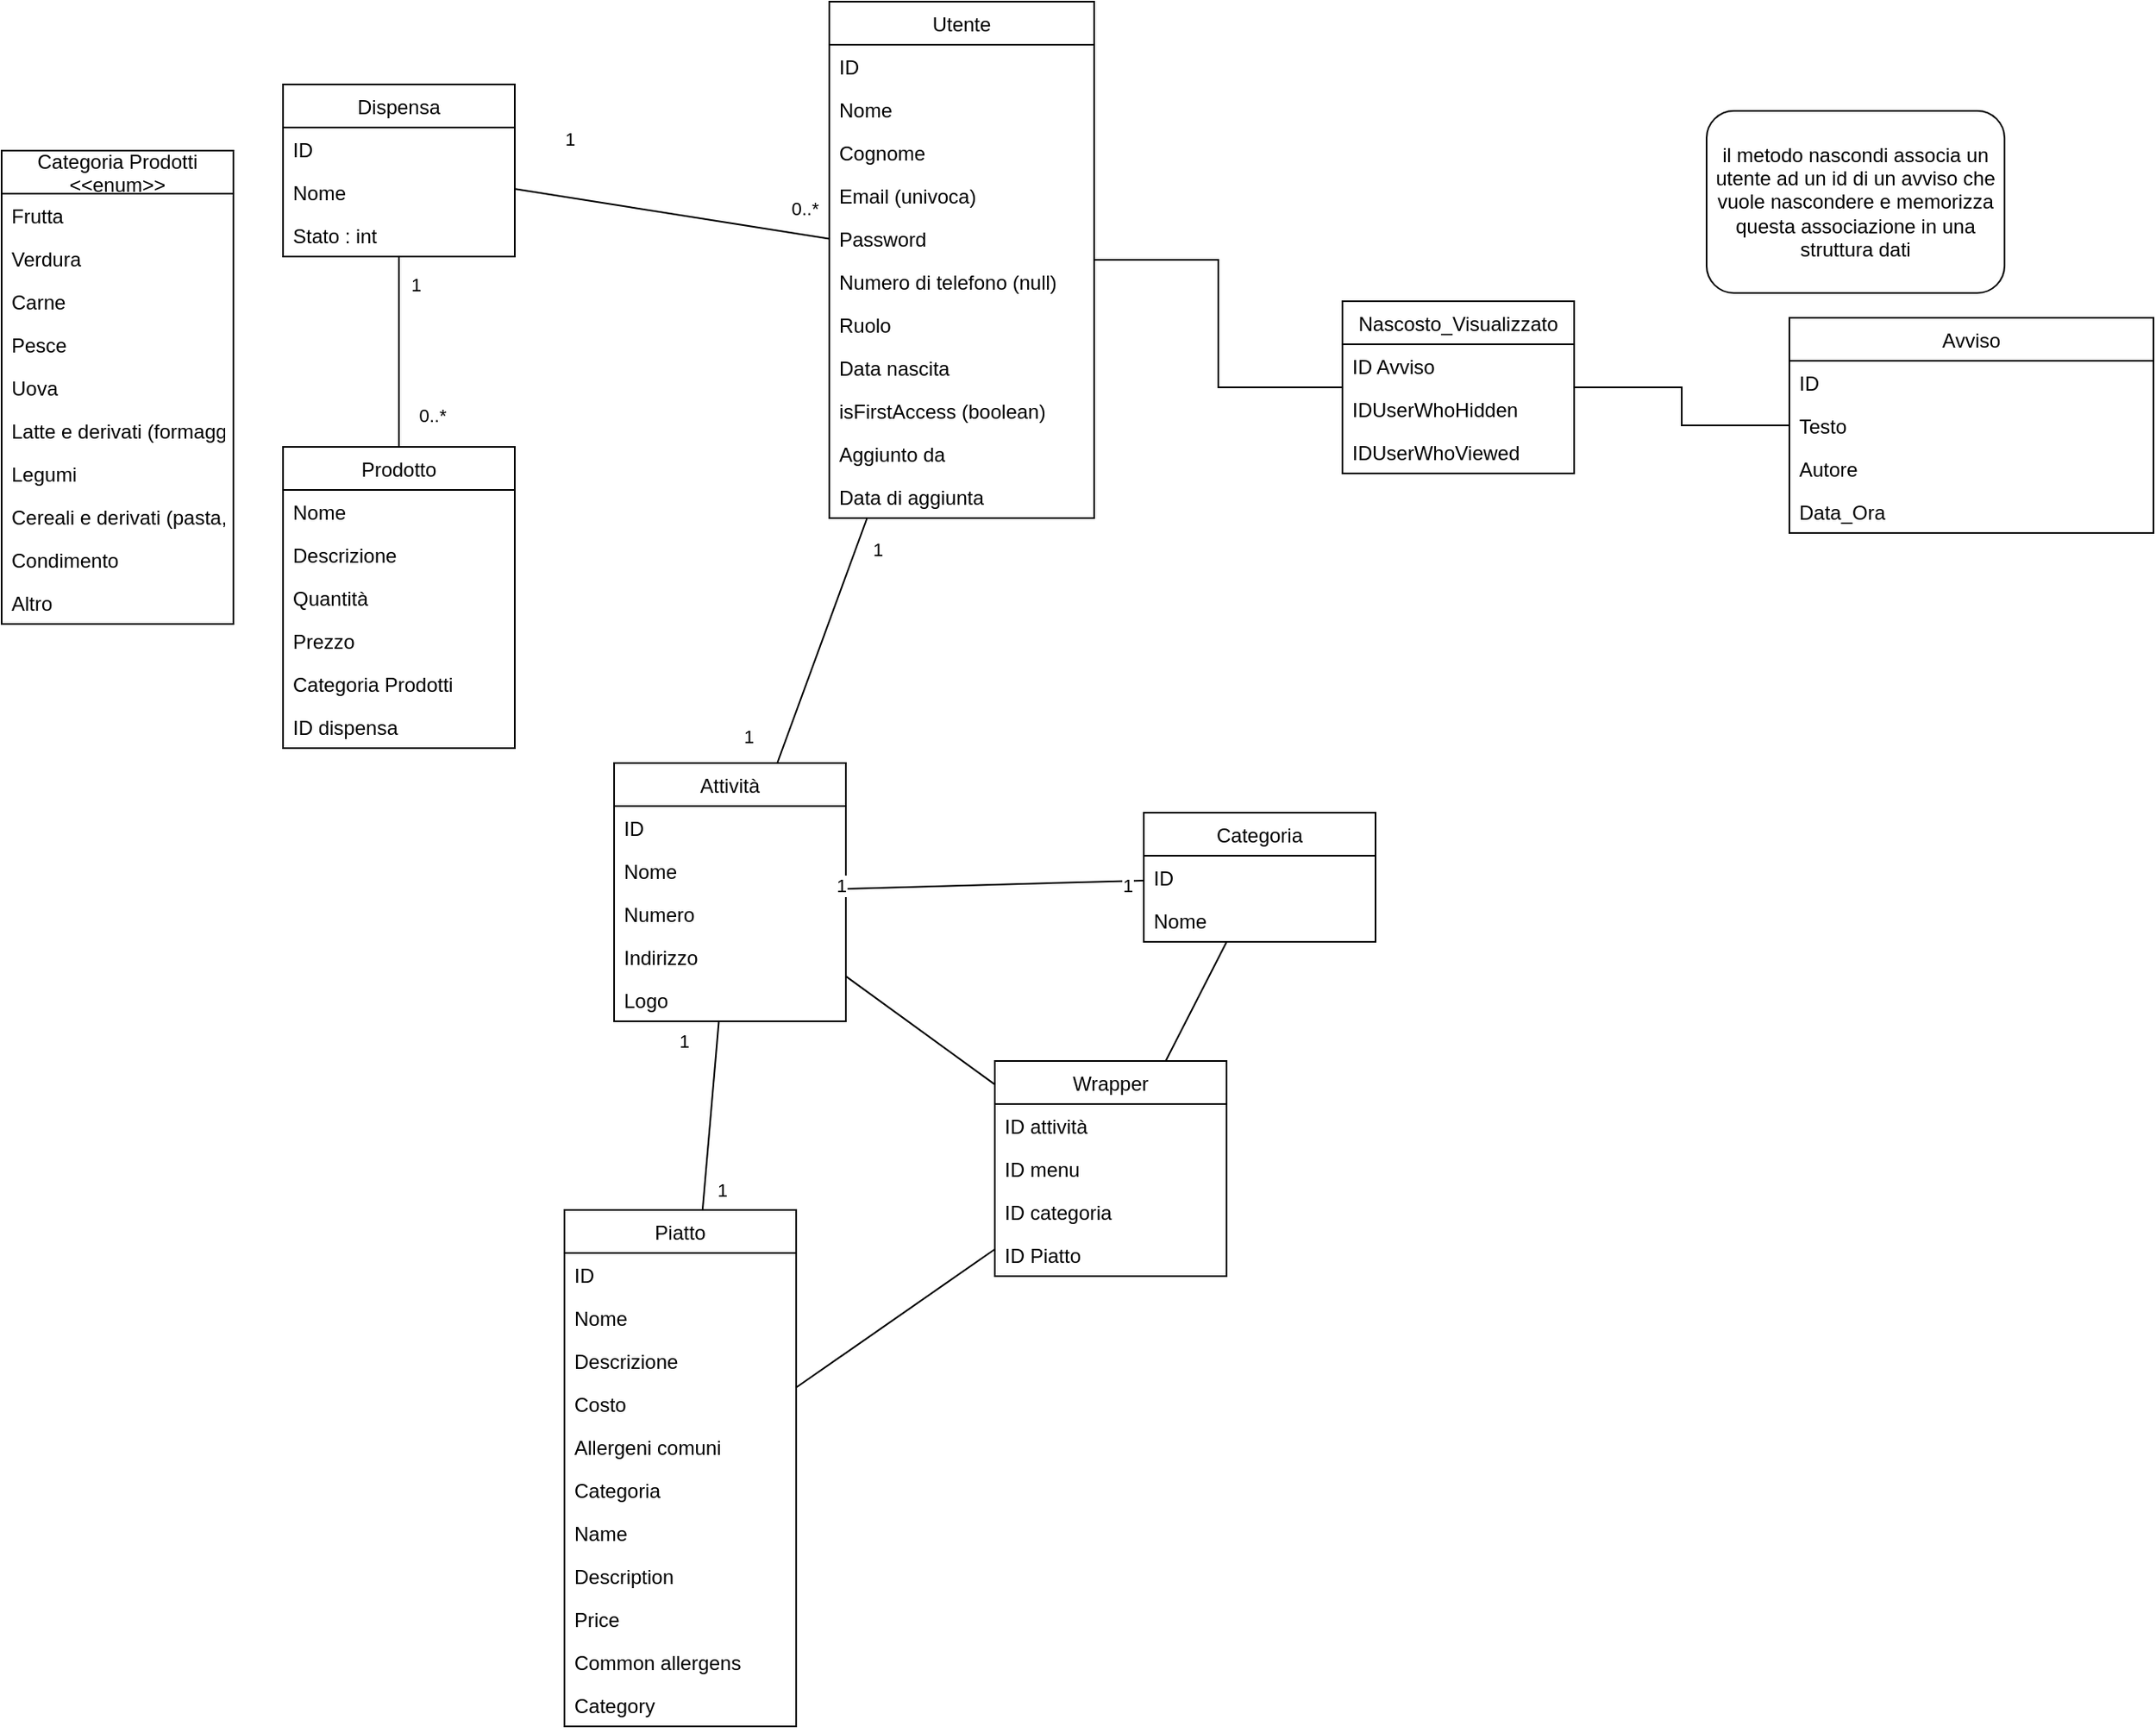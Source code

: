 <mxfile version="20.7.4" type="device"><diagram id="zG1o7RlOzfI8tYj1dUMn" name="Pagina-1"><mxGraphModel dx="2261" dy="1935" grid="1" gridSize="10" guides="1" tooltips="1" connect="1" arrows="1" fold="1" page="1" pageScale="1" pageWidth="827" pageHeight="1169" math="0" shadow="0"><root><mxCell id="0"/><mxCell id="1" parent="0"/><mxCell id="an0PNe2srO5duv-NqX-T-2" value="Utente" style="swimlane;fontStyle=0;childLayout=stackLayout;horizontal=1;startSize=26;fillColor=none;horizontalStack=0;resizeParent=1;resizeParentMax=0;resizeLast=0;collapsible=1;marginBottom=0;" parent="1" vertex="1"><mxGeometry x="70" y="-210" width="160" height="312" as="geometry"/></mxCell><mxCell id="an0PNe2srO5duv-NqX-T-3" value="ID" style="text;strokeColor=none;fillColor=none;align=left;verticalAlign=top;spacingLeft=4;spacingRight=4;overflow=hidden;rotatable=0;points=[[0,0.5],[1,0.5]];portConstraint=eastwest;" parent="an0PNe2srO5duv-NqX-T-2" vertex="1"><mxGeometry y="26" width="160" height="26" as="geometry"/></mxCell><mxCell id="xq5xvccXUtFIouwOtZWs-32" value="Nome" style="text;strokeColor=none;fillColor=none;align=left;verticalAlign=top;spacingLeft=4;spacingRight=4;overflow=hidden;rotatable=0;points=[[0,0.5],[1,0.5]];portConstraint=eastwest;" parent="an0PNe2srO5duv-NqX-T-2" vertex="1"><mxGeometry y="52" width="160" height="26" as="geometry"/></mxCell><mxCell id="xq5xvccXUtFIouwOtZWs-30" value="Cognome" style="text;strokeColor=none;fillColor=none;align=left;verticalAlign=top;spacingLeft=4;spacingRight=4;overflow=hidden;rotatable=0;points=[[0,0.5],[1,0.5]];portConstraint=eastwest;" parent="an0PNe2srO5duv-NqX-T-2" vertex="1"><mxGeometry y="78" width="160" height="26" as="geometry"/></mxCell><mxCell id="xq5xvccXUtFIouwOtZWs-31" value="Email (univoca)" style="text;strokeColor=none;fillColor=none;align=left;verticalAlign=top;spacingLeft=4;spacingRight=4;overflow=hidden;rotatable=0;points=[[0,0.5],[1,0.5]];portConstraint=eastwest;" parent="an0PNe2srO5duv-NqX-T-2" vertex="1"><mxGeometry y="104" width="160" height="26" as="geometry"/></mxCell><mxCell id="an0PNe2srO5duv-NqX-T-4" value="Password" style="text;strokeColor=none;fillColor=none;align=left;verticalAlign=top;spacingLeft=4;spacingRight=4;overflow=hidden;rotatable=0;points=[[0,0.5],[1,0.5]];portConstraint=eastwest;" parent="an0PNe2srO5duv-NqX-T-2" vertex="1"><mxGeometry y="130" width="160" height="26" as="geometry"/></mxCell><mxCell id="xq5xvccXUtFIouwOtZWs-23" value="Numero di telefono (null)" style="text;strokeColor=none;fillColor=none;align=left;verticalAlign=top;spacingLeft=4;spacingRight=4;overflow=hidden;rotatable=0;points=[[0,0.5],[1,0.5]];portConstraint=eastwest;" parent="an0PNe2srO5duv-NqX-T-2" vertex="1"><mxGeometry y="156" width="160" height="26" as="geometry"/></mxCell><mxCell id="an0PNe2srO5duv-NqX-T-10" value="Ruolo" style="text;strokeColor=none;fillColor=none;align=left;verticalAlign=top;spacingLeft=4;spacingRight=4;overflow=hidden;rotatable=0;points=[[0,0.5],[1,0.5]];portConstraint=eastwest;" parent="an0PNe2srO5duv-NqX-T-2" vertex="1"><mxGeometry y="182" width="160" height="26" as="geometry"/></mxCell><mxCell id="xq5xvccXUtFIouwOtZWs-29" value="Data nascita" style="text;strokeColor=none;fillColor=none;align=left;verticalAlign=top;spacingLeft=4;spacingRight=4;overflow=hidden;rotatable=0;points=[[0,0.5],[1,0.5]];portConstraint=eastwest;" parent="an0PNe2srO5duv-NqX-T-2" vertex="1"><mxGeometry y="208" width="160" height="26" as="geometry"/></mxCell><mxCell id="xq5xvccXUtFIouwOtZWs-33" value="isFirstAccess (boolean)" style="text;strokeColor=none;fillColor=none;align=left;verticalAlign=top;spacingLeft=4;spacingRight=4;overflow=hidden;rotatable=0;points=[[0,0.5],[1,0.5]];portConstraint=eastwest;" parent="an0PNe2srO5duv-NqX-T-2" vertex="1"><mxGeometry y="234" width="160" height="26" as="geometry"/></mxCell><mxCell id="xq5xvccXUtFIouwOtZWs-38" value="Aggiunto da" style="text;strokeColor=none;fillColor=none;align=left;verticalAlign=top;spacingLeft=4;spacingRight=4;overflow=hidden;rotatable=0;points=[[0,0.5],[1,0.5]];portConstraint=eastwest;" parent="an0PNe2srO5duv-NqX-T-2" vertex="1"><mxGeometry y="260" width="160" height="26" as="geometry"/></mxCell><mxCell id="xq5xvccXUtFIouwOtZWs-39" value="Data di aggiunta" style="text;strokeColor=none;fillColor=none;align=left;verticalAlign=top;spacingLeft=4;spacingRight=4;overflow=hidden;rotatable=0;points=[[0,0.5],[1,0.5]];portConstraint=eastwest;" parent="an0PNe2srO5duv-NqX-T-2" vertex="1"><mxGeometry y="286" width="160" height="26" as="geometry"/></mxCell><mxCell id="an0PNe2srO5duv-NqX-T-12" value="Piatto" style="swimlane;fontStyle=0;childLayout=stackLayout;horizontal=1;startSize=26;fillColor=none;horizontalStack=0;resizeParent=1;resizeParentMax=0;resizeLast=0;collapsible=1;marginBottom=0;" parent="1" vertex="1"><mxGeometry x="-90" y="520" width="140" height="312" as="geometry"/></mxCell><mxCell id="an0PNe2srO5duv-NqX-T-13" value="ID" style="text;strokeColor=none;fillColor=none;align=left;verticalAlign=top;spacingLeft=4;spacingRight=4;overflow=hidden;rotatable=0;points=[[0,0.5],[1,0.5]];portConstraint=eastwest;" parent="an0PNe2srO5duv-NqX-T-12" vertex="1"><mxGeometry y="26" width="140" height="26" as="geometry"/></mxCell><mxCell id="57yJjkK2_TZ6HOCEWWBc-23" value="Nome" style="text;strokeColor=none;fillColor=none;align=left;verticalAlign=top;spacingLeft=4;spacingRight=4;overflow=hidden;rotatable=0;points=[[0,0.5],[1,0.5]];portConstraint=eastwest;" parent="an0PNe2srO5duv-NqX-T-12" vertex="1"><mxGeometry y="52" width="140" height="26" as="geometry"/></mxCell><mxCell id="an0PNe2srO5duv-NqX-T-14" value="Descrizione" style="text;strokeColor=none;fillColor=none;align=left;verticalAlign=top;spacingLeft=4;spacingRight=4;overflow=hidden;rotatable=0;points=[[0,0.5],[1,0.5]];portConstraint=eastwest;" parent="an0PNe2srO5duv-NqX-T-12" vertex="1"><mxGeometry y="78" width="140" height="26" as="geometry"/></mxCell><mxCell id="xq5xvccXUtFIouwOtZWs-65" value="Costo" style="text;strokeColor=none;fillColor=none;align=left;verticalAlign=top;spacingLeft=4;spacingRight=4;overflow=hidden;rotatable=0;points=[[0,0.5],[1,0.5]];portConstraint=eastwest;" parent="an0PNe2srO5duv-NqX-T-12" vertex="1"><mxGeometry y="104" width="140" height="26" as="geometry"/></mxCell><mxCell id="xq5xvccXUtFIouwOtZWs-66" value="Allergeni comuni" style="text;strokeColor=none;fillColor=none;align=left;verticalAlign=top;spacingLeft=4;spacingRight=4;overflow=hidden;rotatable=0;points=[[0,0.5],[1,0.5]];portConstraint=eastwest;" parent="an0PNe2srO5duv-NqX-T-12" vertex="1"><mxGeometry y="130" width="140" height="26" as="geometry"/></mxCell><mxCell id="an0PNe2srO5duv-NqX-T-15" value="Categoria" style="text;strokeColor=none;fillColor=none;align=left;verticalAlign=top;spacingLeft=4;spacingRight=4;overflow=hidden;rotatable=0;points=[[0,0.5],[1,0.5]];portConstraint=eastwest;" parent="an0PNe2srO5duv-NqX-T-12" vertex="1"><mxGeometry y="156" width="140" height="26" as="geometry"/></mxCell><mxCell id="xq5xvccXUtFIouwOtZWs-90" value="Name" style="text;strokeColor=none;fillColor=none;align=left;verticalAlign=top;spacingLeft=4;spacingRight=4;overflow=hidden;rotatable=0;points=[[0,0.5],[1,0.5]];portConstraint=eastwest;" parent="an0PNe2srO5duv-NqX-T-12" vertex="1"><mxGeometry y="182" width="140" height="26" as="geometry"/></mxCell><mxCell id="xq5xvccXUtFIouwOtZWs-91" value="Description" style="text;strokeColor=none;fillColor=none;align=left;verticalAlign=top;spacingLeft=4;spacingRight=4;overflow=hidden;rotatable=0;points=[[0,0.5],[1,0.5]];portConstraint=eastwest;" parent="an0PNe2srO5duv-NqX-T-12" vertex="1"><mxGeometry y="208" width="140" height="26" as="geometry"/></mxCell><mxCell id="xq5xvccXUtFIouwOtZWs-92" value="Price" style="text;strokeColor=none;fillColor=none;align=left;verticalAlign=top;spacingLeft=4;spacingRight=4;overflow=hidden;rotatable=0;points=[[0,0.5],[1,0.5]];portConstraint=eastwest;" parent="an0PNe2srO5duv-NqX-T-12" vertex="1"><mxGeometry y="234" width="140" height="26" as="geometry"/></mxCell><mxCell id="xq5xvccXUtFIouwOtZWs-93" value="Common allergens" style="text;strokeColor=none;fillColor=none;align=left;verticalAlign=top;spacingLeft=4;spacingRight=4;overflow=hidden;rotatable=0;points=[[0,0.5],[1,0.5]];portConstraint=eastwest;" parent="an0PNe2srO5duv-NqX-T-12" vertex="1"><mxGeometry y="260" width="140" height="26" as="geometry"/></mxCell><mxCell id="xq5xvccXUtFIouwOtZWs-94" value="Category" style="text;strokeColor=none;fillColor=none;align=left;verticalAlign=top;spacingLeft=4;spacingRight=4;overflow=hidden;rotatable=0;points=[[0,0.5],[1,0.5]];portConstraint=eastwest;" parent="an0PNe2srO5duv-NqX-T-12" vertex="1"><mxGeometry y="286" width="140" height="26" as="geometry"/></mxCell><mxCell id="xq5xvccXUtFIouwOtZWs-10" value="Avviso" style="swimlane;fontStyle=0;childLayout=stackLayout;horizontal=1;startSize=26;fillColor=none;horizontalStack=0;resizeParent=1;resizeParentMax=0;resizeLast=0;collapsible=1;marginBottom=0;" parent="1" vertex="1"><mxGeometry x="650" y="-19" width="220" height="130" as="geometry"><mxRectangle x="490" y="-40" width="70" height="30" as="alternateBounds"/></mxGeometry></mxCell><mxCell id="xq5xvccXUtFIouwOtZWs-11" value="ID" style="text;strokeColor=none;fillColor=none;align=left;verticalAlign=top;spacingLeft=4;spacingRight=4;overflow=hidden;rotatable=0;points=[[0,0.5],[1,0.5]];portConstraint=eastwest;" parent="xq5xvccXUtFIouwOtZWs-10" vertex="1"><mxGeometry y="26" width="220" height="26" as="geometry"/></mxCell><mxCell id="xq5xvccXUtFIouwOtZWs-35" value="Testo" style="text;strokeColor=none;fillColor=none;align=left;verticalAlign=top;spacingLeft=4;spacingRight=4;overflow=hidden;rotatable=0;points=[[0,0.5],[1,0.5]];portConstraint=eastwest;" parent="xq5xvccXUtFIouwOtZWs-10" vertex="1"><mxGeometry y="52" width="220" height="26" as="geometry"/></mxCell><mxCell id="xq5xvccXUtFIouwOtZWs-14" value="Autore" style="text;strokeColor=none;fillColor=none;align=left;verticalAlign=top;spacingLeft=4;spacingRight=4;overflow=hidden;rotatable=0;points=[[0,0.5],[1,0.5]];portConstraint=eastwest;" parent="xq5xvccXUtFIouwOtZWs-10" vertex="1"><mxGeometry y="78" width="220" height="26" as="geometry"/></mxCell><mxCell id="xq5xvccXUtFIouwOtZWs-13" value="Data_Ora" style="text;strokeColor=none;fillColor=none;align=left;verticalAlign=top;spacingLeft=4;spacingRight=4;overflow=hidden;rotatable=0;points=[[0,0.5],[1,0.5]];portConstraint=eastwest;" parent="xq5xvccXUtFIouwOtZWs-10" vertex="1"><mxGeometry y="104" width="220" height="26" as="geometry"/></mxCell><mxCell id="xq5xvccXUtFIouwOtZWs-18" value="Attività" style="swimlane;fontStyle=0;childLayout=stackLayout;horizontal=1;startSize=26;fillColor=none;horizontalStack=0;resizeParent=1;resizeParentMax=0;resizeLast=0;collapsible=1;marginBottom=0;" parent="1" vertex="1"><mxGeometry x="-60" y="250" width="140" height="156" as="geometry"/></mxCell><mxCell id="xq5xvccXUtFIouwOtZWs-64" value="ID" style="text;strokeColor=none;fillColor=none;align=left;verticalAlign=top;spacingLeft=4;spacingRight=4;overflow=hidden;rotatable=0;points=[[0,0.5],[1,0.5]];portConstraint=eastwest;" parent="xq5xvccXUtFIouwOtZWs-18" vertex="1"><mxGeometry y="26" width="140" height="26" as="geometry"/></mxCell><mxCell id="xq5xvccXUtFIouwOtZWs-19" value="Nome" style="text;strokeColor=none;fillColor=none;align=left;verticalAlign=top;spacingLeft=4;spacingRight=4;overflow=hidden;rotatable=0;points=[[0,0.5],[1,0.5]];portConstraint=eastwest;" parent="xq5xvccXUtFIouwOtZWs-18" vertex="1"><mxGeometry y="52" width="140" height="26" as="geometry"/></mxCell><mxCell id="xq5xvccXUtFIouwOtZWs-20" value="Numero" style="text;strokeColor=none;fillColor=none;align=left;verticalAlign=top;spacingLeft=4;spacingRight=4;overflow=hidden;rotatable=0;points=[[0,0.5],[1,0.5]];portConstraint=eastwest;" parent="xq5xvccXUtFIouwOtZWs-18" vertex="1"><mxGeometry y="78" width="140" height="26" as="geometry"/></mxCell><mxCell id="xq5xvccXUtFIouwOtZWs-21" value="Indirizzo" style="text;strokeColor=none;fillColor=none;align=left;verticalAlign=top;spacingLeft=4;spacingRight=4;overflow=hidden;rotatable=0;points=[[0,0.5],[1,0.5]];portConstraint=eastwest;" parent="xq5xvccXUtFIouwOtZWs-18" vertex="1"><mxGeometry y="104" width="140" height="26" as="geometry"/></mxCell><mxCell id="xq5xvccXUtFIouwOtZWs-22" value="Logo" style="text;strokeColor=none;fillColor=none;align=left;verticalAlign=top;spacingLeft=4;spacingRight=4;overflow=hidden;rotatable=0;points=[[0,0.5],[1,0.5]];portConstraint=eastwest;" parent="xq5xvccXUtFIouwOtZWs-18" vertex="1"><mxGeometry y="130" width="140" height="26" as="geometry"/></mxCell><mxCell id="xq5xvccXUtFIouwOtZWs-24" value="" style="endArrow=none;html=1;rounded=0;" parent="1" source="an0PNe2srO5duv-NqX-T-2" target="xq5xvccXUtFIouwOtZWs-18" edge="1"><mxGeometry width="50" height="50" relative="1" as="geometry"><mxPoint x="250" y="112.596" as="sourcePoint"/><mxPoint x="570" y="130.979" as="targetPoint"/></mxGeometry></mxCell><mxCell id="xq5xvccXUtFIouwOtZWs-86" value="1" style="edgeLabel;html=1;align=center;verticalAlign=middle;resizable=0;points=[];" parent="xq5xvccXUtFIouwOtZWs-24" vertex="1" connectable="0"><mxGeometry x="-0.766" y="1" relative="1" as="geometry"><mxPoint x="11" y="1" as="offset"/></mxGeometry></mxCell><mxCell id="xq5xvccXUtFIouwOtZWs-87" value="1" style="edgeLabel;html=1;align=center;verticalAlign=middle;resizable=0;points=[];" parent="xq5xvccXUtFIouwOtZWs-24" vertex="1" connectable="0"><mxGeometry x="0.792" y="-2" relative="1" as="geometry"><mxPoint x="-22" as="offset"/></mxGeometry></mxCell><mxCell id="xq5xvccXUtFIouwOtZWs-25" value="Dispensa" style="swimlane;fontStyle=0;childLayout=stackLayout;horizontal=1;startSize=26;fillColor=none;horizontalStack=0;resizeParent=1;resizeParentMax=0;resizeLast=0;collapsible=1;marginBottom=0;" parent="1" vertex="1"><mxGeometry x="-260" y="-160" width="140" height="104" as="geometry"/></mxCell><mxCell id="xq5xvccXUtFIouwOtZWs-26" value="ID" style="text;strokeColor=none;fillColor=none;align=left;verticalAlign=top;spacingLeft=4;spacingRight=4;overflow=hidden;rotatable=0;points=[[0,0.5],[1,0.5]];portConstraint=eastwest;" parent="xq5xvccXUtFIouwOtZWs-25" vertex="1"><mxGeometry y="26" width="140" height="26" as="geometry"/></mxCell><mxCell id="57yJjkK2_TZ6HOCEWWBc-21" value="Nome" style="text;strokeColor=none;fillColor=none;align=left;verticalAlign=top;spacingLeft=4;spacingRight=4;overflow=hidden;rotatable=0;points=[[0,0.5],[1,0.5]];portConstraint=eastwest;" parent="xq5xvccXUtFIouwOtZWs-25" vertex="1"><mxGeometry y="52" width="140" height="26" as="geometry"/></mxCell><mxCell id="xq5xvccXUtFIouwOtZWs-41" value="Stato : int" style="text;strokeColor=none;fillColor=none;align=left;verticalAlign=top;spacingLeft=4;spacingRight=4;overflow=hidden;rotatable=0;points=[[0,0.5],[1,0.5]];portConstraint=eastwest;" parent="xq5xvccXUtFIouwOtZWs-25" vertex="1"><mxGeometry y="78" width="140" height="26" as="geometry"/></mxCell><mxCell id="xq5xvccXUtFIouwOtZWs-37" value="il metodo nascondi associa un utente ad un id di un avviso che vuole nascondere e memorizza questa associazione in una struttura dati" style="rounded=1;whiteSpace=wrap;html=1;" parent="1" vertex="1"><mxGeometry x="600" y="-144" width="180" height="110" as="geometry"/></mxCell><mxCell id="xq5xvccXUtFIouwOtZWs-42" value="Prodotto" style="swimlane;fontStyle=0;childLayout=stackLayout;horizontal=1;startSize=26;fillColor=none;horizontalStack=0;resizeParent=1;resizeParentMax=0;resizeLast=0;collapsible=1;marginBottom=0;" parent="1" vertex="1"><mxGeometry x="-260" y="59" width="140" height="182" as="geometry"/></mxCell><mxCell id="xq5xvccXUtFIouwOtZWs-43" value="Nome&#10;" style="text;strokeColor=none;fillColor=none;align=left;verticalAlign=top;spacingLeft=4;spacingRight=4;overflow=hidden;rotatable=0;points=[[0,0.5],[1,0.5]];portConstraint=eastwest;" parent="xq5xvccXUtFIouwOtZWs-42" vertex="1"><mxGeometry y="26" width="140" height="26" as="geometry"/></mxCell><mxCell id="xq5xvccXUtFIouwOtZWs-47" value="Descrizione" style="text;strokeColor=none;fillColor=none;align=left;verticalAlign=top;spacingLeft=4;spacingRight=4;overflow=hidden;rotatable=0;points=[[0,0.5],[1,0.5]];portConstraint=eastwest;" parent="xq5xvccXUtFIouwOtZWs-42" vertex="1"><mxGeometry y="52" width="140" height="26" as="geometry"/></mxCell><mxCell id="xq5xvccXUtFIouwOtZWs-48" value="Quantità" style="text;strokeColor=none;fillColor=none;align=left;verticalAlign=top;spacingLeft=4;spacingRight=4;overflow=hidden;rotatable=0;points=[[0,0.5],[1,0.5]];portConstraint=eastwest;" parent="xq5xvccXUtFIouwOtZWs-42" vertex="1"><mxGeometry y="78" width="140" height="26" as="geometry"/></mxCell><mxCell id="xq5xvccXUtFIouwOtZWs-49" value="Prezzo" style="text;strokeColor=none;fillColor=none;align=left;verticalAlign=top;spacingLeft=4;spacingRight=4;overflow=hidden;rotatable=0;points=[[0,0.5],[1,0.5]];portConstraint=eastwest;" parent="xq5xvccXUtFIouwOtZWs-42" vertex="1"><mxGeometry y="104" width="140" height="26" as="geometry"/></mxCell><mxCell id="xq5xvccXUtFIouwOtZWs-44" value="Categoria Prodotti" style="text;strokeColor=none;fillColor=none;align=left;verticalAlign=top;spacingLeft=4;spacingRight=4;overflow=hidden;rotatable=0;points=[[0,0.5],[1,0.5]];portConstraint=eastwest;" parent="xq5xvccXUtFIouwOtZWs-42" vertex="1"><mxGeometry y="130" width="140" height="26" as="geometry"/></mxCell><mxCell id="xq5xvccXUtFIouwOtZWs-45" value="ID dispensa" style="text;strokeColor=none;fillColor=none;align=left;verticalAlign=top;spacingLeft=4;spacingRight=4;overflow=hidden;rotatable=0;points=[[0,0.5],[1,0.5]];portConstraint=eastwest;" parent="xq5xvccXUtFIouwOtZWs-42" vertex="1"><mxGeometry y="156" width="140" height="26" as="geometry"/></mxCell><mxCell id="xq5xvccXUtFIouwOtZWs-46" value="" style="endArrow=none;html=1;rounded=0;" parent="1" source="xq5xvccXUtFIouwOtZWs-42" target="xq5xvccXUtFIouwOtZWs-25" edge="1"><mxGeometry x="-1" y="410" width="50" height="50" relative="1" as="geometry"><mxPoint x="170" y="-35" as="sourcePoint"/><mxPoint x="170" y="-120" as="targetPoint"/><mxPoint y="15" as="offset"/></mxGeometry></mxCell><mxCell id="xq5xvccXUtFIouwOtZWs-84" value="0..*" style="edgeLabel;html=1;align=center;verticalAlign=middle;resizable=0;points=[];" parent="xq5xvccXUtFIouwOtZWs-46" vertex="1" connectable="0"><mxGeometry x="0.791" y="1" relative="1" as="geometry"><mxPoint x="21" y="84" as="offset"/></mxGeometry></mxCell><mxCell id="xq5xvccXUtFIouwOtZWs-85" value="1" style="edgeLabel;html=1;align=center;verticalAlign=middle;resizable=0;points=[];" parent="xq5xvccXUtFIouwOtZWs-46" vertex="1" connectable="0"><mxGeometry x="-0.779" y="-2" relative="1" as="geometry"><mxPoint x="8" y="-86" as="offset"/></mxGeometry></mxCell><mxCell id="xq5xvccXUtFIouwOtZWs-50" value="Categoria Prodotti&#10;&lt;&lt;enum&gt;&gt;" style="swimlane;fontStyle=0;childLayout=stackLayout;horizontal=1;startSize=26;fillColor=none;horizontalStack=0;resizeParent=1;resizeParentMax=0;resizeLast=0;collapsible=1;marginBottom=0;" parent="1" vertex="1"><mxGeometry x="-430" y="-120" width="140" height="286" as="geometry"/></mxCell><mxCell id="xq5xvccXUtFIouwOtZWs-54" value="Frutta" style="text;strokeColor=none;fillColor=none;align=left;verticalAlign=top;spacingLeft=4;spacingRight=4;overflow=hidden;rotatable=0;points=[[0,0.5],[1,0.5]];portConstraint=eastwest;" parent="xq5xvccXUtFIouwOtZWs-50" vertex="1"><mxGeometry y="26" width="140" height="26" as="geometry"/></mxCell><mxCell id="xq5xvccXUtFIouwOtZWs-53" value="Verdura" style="text;strokeColor=none;fillColor=none;align=left;verticalAlign=top;spacingLeft=4;spacingRight=4;overflow=hidden;rotatable=0;points=[[0,0.5],[1,0.5]];portConstraint=eastwest;" parent="xq5xvccXUtFIouwOtZWs-50" vertex="1"><mxGeometry y="52" width="140" height="26" as="geometry"/></mxCell><mxCell id="xq5xvccXUtFIouwOtZWs-55" value="Carne" style="text;strokeColor=none;fillColor=none;align=left;verticalAlign=top;spacingLeft=4;spacingRight=4;overflow=hidden;rotatable=0;points=[[0,0.5],[1,0.5]];portConstraint=eastwest;" parent="xq5xvccXUtFIouwOtZWs-50" vertex="1"><mxGeometry y="78" width="140" height="26" as="geometry"/></mxCell><mxCell id="xq5xvccXUtFIouwOtZWs-56" value="Pesce" style="text;strokeColor=none;fillColor=none;align=left;verticalAlign=top;spacingLeft=4;spacingRight=4;overflow=hidden;rotatable=0;points=[[0,0.5],[1,0.5]];portConstraint=eastwest;" parent="xq5xvccXUtFIouwOtZWs-50" vertex="1"><mxGeometry y="104" width="140" height="26" as="geometry"/></mxCell><mxCell id="xq5xvccXUtFIouwOtZWs-57" value="Uova" style="text;strokeColor=none;fillColor=none;align=left;verticalAlign=top;spacingLeft=4;spacingRight=4;overflow=hidden;rotatable=0;points=[[0,0.5],[1,0.5]];portConstraint=eastwest;" parent="xq5xvccXUtFIouwOtZWs-50" vertex="1"><mxGeometry y="130" width="140" height="26" as="geometry"/></mxCell><mxCell id="xq5xvccXUtFIouwOtZWs-58" value="Latte e derivati (formaggi)" style="text;strokeColor=none;fillColor=none;align=left;verticalAlign=top;spacingLeft=4;spacingRight=4;overflow=hidden;rotatable=0;points=[[0,0.5],[1,0.5]];portConstraint=eastwest;" parent="xq5xvccXUtFIouwOtZWs-50" vertex="1"><mxGeometry y="156" width="140" height="26" as="geometry"/></mxCell><mxCell id="xq5xvccXUtFIouwOtZWs-59" value="Legumi" style="text;strokeColor=none;fillColor=none;align=left;verticalAlign=top;spacingLeft=4;spacingRight=4;overflow=hidden;rotatable=0;points=[[0,0.5],[1,0.5]];portConstraint=eastwest;" parent="xq5xvccXUtFIouwOtZWs-50" vertex="1"><mxGeometry y="182" width="140" height="26" as="geometry"/></mxCell><mxCell id="xq5xvccXUtFIouwOtZWs-60" value="Cereali e derivati (pasta, pane)" style="text;strokeColor=none;fillColor=none;align=left;verticalAlign=top;spacingLeft=4;spacingRight=4;overflow=hidden;rotatable=0;points=[[0,0.5],[1,0.5]];portConstraint=eastwest;" parent="xq5xvccXUtFIouwOtZWs-50" vertex="1"><mxGeometry y="208" width="140" height="26" as="geometry"/></mxCell><mxCell id="xq5xvccXUtFIouwOtZWs-61" value="Condimento" style="text;strokeColor=none;fillColor=none;align=left;verticalAlign=top;spacingLeft=4;spacingRight=4;overflow=hidden;rotatable=0;points=[[0,0.5],[1,0.5]];portConstraint=eastwest;" parent="xq5xvccXUtFIouwOtZWs-50" vertex="1"><mxGeometry y="234" width="140" height="26" as="geometry"/></mxCell><mxCell id="xq5xvccXUtFIouwOtZWs-62" value="Altro" style="text;strokeColor=none;fillColor=none;align=left;verticalAlign=top;spacingLeft=4;spacingRight=4;overflow=hidden;rotatable=0;points=[[0,0.5],[1,0.5]];portConstraint=eastwest;" parent="xq5xvccXUtFIouwOtZWs-50" vertex="1"><mxGeometry y="260" width="140" height="26" as="geometry"/></mxCell><mxCell id="xq5xvccXUtFIouwOtZWs-63" value="" style="endArrow=none;html=1;rounded=0;" parent="1" source="an0PNe2srO5duv-NqX-T-2" target="xq5xvccXUtFIouwOtZWs-25" edge="1"><mxGeometry x="-1" y="410" width="50" height="50" relative="1" as="geometry"><mxPoint x="-180" y="69" as="sourcePoint"/><mxPoint x="-180" y="-72" as="targetPoint"/><mxPoint y="15" as="offset"/></mxGeometry></mxCell><mxCell id="xq5xvccXUtFIouwOtZWs-82" value="1" style="edgeLabel;html=1;align=center;verticalAlign=middle;resizable=0;points=[];" parent="xq5xvccXUtFIouwOtZWs-63" vertex="1" connectable="0"><mxGeometry x="0.178" relative="1" as="geometry"><mxPoint x="-45" y="-43" as="offset"/></mxGeometry></mxCell><mxCell id="xq5xvccXUtFIouwOtZWs-83" value="0..*" style="edgeLabel;html=1;align=center;verticalAlign=middle;resizable=0;points=[];" parent="xq5xvccXUtFIouwOtZWs-63" vertex="1" connectable="0"><mxGeometry x="-0.839" y="1" relative="1" as="geometry"><mxPoint y="-17" as="offset"/></mxGeometry></mxCell><mxCell id="xq5xvccXUtFIouwOtZWs-78" value="" style="endArrow=none;html=1;edgeStyle=orthogonalEdgeStyle;rounded=0;" parent="1" source="an0PNe2srO5duv-NqX-T-2" target="57yJjkK2_TZ6HOCEWWBc-1" edge="1"><mxGeometry relative="1" as="geometry"><mxPoint x="330" y="90" as="sourcePoint"/><mxPoint x="490" y="90" as="targetPoint"/></mxGeometry></mxCell><mxCell id="57yJjkK2_TZ6HOCEWWBc-1" value="Nascosto_Visualizzato" style="swimlane;fontStyle=0;childLayout=stackLayout;horizontal=1;startSize=26;fillColor=none;horizontalStack=0;resizeParent=1;resizeParentMax=0;resizeLast=0;collapsible=1;marginBottom=0;" parent="1" vertex="1"><mxGeometry x="380" y="-29" width="140" height="104" as="geometry"/></mxCell><mxCell id="57yJjkK2_TZ6HOCEWWBc-2" value="ID Avviso" style="text;strokeColor=none;fillColor=none;align=left;verticalAlign=top;spacingLeft=4;spacingRight=4;overflow=hidden;rotatable=0;points=[[0,0.5],[1,0.5]];portConstraint=eastwest;" parent="57yJjkK2_TZ6HOCEWWBc-1" vertex="1"><mxGeometry y="26" width="140" height="26" as="geometry"/></mxCell><mxCell id="57yJjkK2_TZ6HOCEWWBc-3" value="IDUserWhoHidden" style="text;strokeColor=none;fillColor=none;align=left;verticalAlign=top;spacingLeft=4;spacingRight=4;overflow=hidden;rotatable=0;points=[[0,0.5],[1,0.5]];portConstraint=eastwest;" parent="57yJjkK2_TZ6HOCEWWBc-1" vertex="1"><mxGeometry y="52" width="140" height="26" as="geometry"/></mxCell><mxCell id="57yJjkK2_TZ6HOCEWWBc-4" value="IDUserWhoViewed" style="text;strokeColor=none;fillColor=none;align=left;verticalAlign=top;spacingLeft=4;spacingRight=4;overflow=hidden;rotatable=0;points=[[0,0.5],[1,0.5]];portConstraint=eastwest;" parent="57yJjkK2_TZ6HOCEWWBc-1" vertex="1"><mxGeometry y="78" width="140" height="26" as="geometry"/></mxCell><mxCell id="57yJjkK2_TZ6HOCEWWBc-5" value="" style="endArrow=none;html=1;edgeStyle=orthogonalEdgeStyle;rounded=0;" parent="1" source="57yJjkK2_TZ6HOCEWWBc-1" target="xq5xvccXUtFIouwOtZWs-10" edge="1"><mxGeometry relative="1" as="geometry"><mxPoint x="330" y="-140.0" as="sourcePoint"/><mxPoint x="810" y="-53" as="targetPoint"/></mxGeometry></mxCell><mxCell id="4WBMXf7Mmfy2iMAUitlI-15" value="Wrapper" style="swimlane;fontStyle=0;childLayout=stackLayout;horizontal=1;startSize=26;fillColor=none;horizontalStack=0;resizeParent=1;resizeParentMax=0;resizeLast=0;collapsible=1;marginBottom=0;" parent="1" vertex="1"><mxGeometry x="170" y="430" width="140" height="130" as="geometry"/></mxCell><mxCell id="4WBMXf7Mmfy2iMAUitlI-17" value="ID attività" style="text;strokeColor=none;fillColor=none;align=left;verticalAlign=top;spacingLeft=4;spacingRight=4;overflow=hidden;rotatable=0;points=[[0,0.5],[1,0.5]];portConstraint=eastwest;" parent="4WBMXf7Mmfy2iMAUitlI-15" vertex="1"><mxGeometry y="26" width="140" height="26" as="geometry"/></mxCell><mxCell id="4WBMXf7Mmfy2iMAUitlI-18" value="ID menu" style="text;strokeColor=none;fillColor=none;align=left;verticalAlign=top;spacingLeft=4;spacingRight=4;overflow=hidden;rotatable=0;points=[[0,0.5],[1,0.5]];portConstraint=eastwest;" parent="4WBMXf7Mmfy2iMAUitlI-15" vertex="1"><mxGeometry y="52" width="140" height="26" as="geometry"/></mxCell><mxCell id="4WBMXf7Mmfy2iMAUitlI-13" value="ID categoria" style="text;strokeColor=none;fillColor=none;align=left;verticalAlign=top;spacingLeft=4;spacingRight=4;overflow=hidden;rotatable=0;points=[[0,0.5],[1,0.5]];portConstraint=eastwest;" parent="4WBMXf7Mmfy2iMAUitlI-15" vertex="1"><mxGeometry y="78" width="140" height="26" as="geometry"/></mxCell><mxCell id="4WBMXf7Mmfy2iMAUitlI-35" value="ID Piatto" style="text;strokeColor=none;fillColor=none;align=left;verticalAlign=top;spacingLeft=4;spacingRight=4;overflow=hidden;rotatable=0;points=[[0,0.5],[1,0.5]];portConstraint=eastwest;" parent="4WBMXf7Mmfy2iMAUitlI-15" vertex="1"><mxGeometry y="104" width="140" height="26" as="geometry"/></mxCell><mxCell id="4WBMXf7Mmfy2iMAUitlI-23" value="Categoria" style="swimlane;fontStyle=0;childLayout=stackLayout;horizontal=1;startSize=26;fillColor=none;horizontalStack=0;resizeParent=1;resizeParentMax=0;resizeLast=0;collapsible=1;marginBottom=0;" parent="1" vertex="1"><mxGeometry x="260" y="280" width="140" height="78" as="geometry"/></mxCell><mxCell id="4WBMXf7Mmfy2iMAUitlI-24" value="ID" style="text;strokeColor=none;fillColor=none;align=left;verticalAlign=top;spacingLeft=4;spacingRight=4;overflow=hidden;rotatable=0;points=[[0,0.5],[1,0.5]];portConstraint=eastwest;" parent="4WBMXf7Mmfy2iMAUitlI-23" vertex="1"><mxGeometry y="26" width="140" height="26" as="geometry"/></mxCell><mxCell id="4WBMXf7Mmfy2iMAUitlI-26" value="Nome" style="text;strokeColor=none;fillColor=none;align=left;verticalAlign=top;spacingLeft=4;spacingRight=4;overflow=hidden;rotatable=0;points=[[0,0.5],[1,0.5]];portConstraint=eastwest;" parent="4WBMXf7Mmfy2iMAUitlI-23" vertex="1"><mxGeometry y="52" width="140" height="26" as="geometry"/></mxCell><mxCell id="4WBMXf7Mmfy2iMAUitlI-27" value="" style="endArrow=none;html=1;rounded=0;" parent="1" source="4WBMXf7Mmfy2iMAUitlI-23" target="xq5xvccXUtFIouwOtZWs-18" edge="1"><mxGeometry width="50" height="50" relative="1" as="geometry"><mxPoint x="112.632" y="470" as="sourcePoint"/><mxPoint x="74.737" y="416" as="targetPoint"/></mxGeometry></mxCell><mxCell id="4WBMXf7Mmfy2iMAUitlI-28" value="1" style="edgeLabel;html=1;align=center;verticalAlign=middle;resizable=0;points=[];" parent="4WBMXf7Mmfy2iMAUitlI-27" vertex="1" connectable="0"><mxGeometry x="-0.766" y="1" relative="1" as="geometry"><mxPoint x="11" y="1" as="offset"/></mxGeometry></mxCell><mxCell id="4WBMXf7Mmfy2iMAUitlI-29" value="1" style="edgeLabel;html=1;align=center;verticalAlign=middle;resizable=0;points=[];" parent="4WBMXf7Mmfy2iMAUitlI-27" vertex="1" connectable="0"><mxGeometry x="0.792" y="-2" relative="1" as="geometry"><mxPoint x="-22" as="offset"/></mxGeometry></mxCell><mxCell id="4WBMXf7Mmfy2iMAUitlI-30" value="" style="endArrow=none;html=1;rounded=0;" parent="1" source="an0PNe2srO5duv-NqX-T-12" target="xq5xvccXUtFIouwOtZWs-18" edge="1"><mxGeometry width="50" height="50" relative="1" as="geometry"><mxPoint x="112.632" y="470" as="sourcePoint"/><mxPoint x="74.737" y="416" as="targetPoint"/></mxGeometry></mxCell><mxCell id="4WBMXf7Mmfy2iMAUitlI-31" value="1" style="edgeLabel;html=1;align=center;verticalAlign=middle;resizable=0;points=[];" parent="4WBMXf7Mmfy2iMAUitlI-30" vertex="1" connectable="0"><mxGeometry x="-0.766" y="1" relative="1" as="geometry"><mxPoint x="11" y="1" as="offset"/></mxGeometry></mxCell><mxCell id="4WBMXf7Mmfy2iMAUitlI-32" value="1" style="edgeLabel;html=1;align=center;verticalAlign=middle;resizable=0;points=[];" parent="4WBMXf7Mmfy2iMAUitlI-30" vertex="1" connectable="0"><mxGeometry x="0.792" y="-2" relative="1" as="geometry"><mxPoint x="-22" as="offset"/></mxGeometry></mxCell><mxCell id="7pQavodGlpLrNlMCa58P-1" value="" style="endArrow=none;html=1;rounded=0;" edge="1" parent="1" source="4WBMXf7Mmfy2iMAUitlI-15" target="xq5xvccXUtFIouwOtZWs-18"><mxGeometry width="50" height="50" relative="1" as="geometry"><mxPoint x="160" y="440" as="sourcePoint"/><mxPoint x="440" y="560" as="targetPoint"/></mxGeometry></mxCell><mxCell id="7pQavodGlpLrNlMCa58P-5" value="" style="endArrow=none;html=1;rounded=0;" edge="1" parent="1" source="4WBMXf7Mmfy2iMAUitlI-15" target="an0PNe2srO5duv-NqX-T-12"><mxGeometry width="50" height="50" relative="1" as="geometry"><mxPoint x="140" y="443.474" as="sourcePoint"/><mxPoint x="90" y="399.526" as="targetPoint"/></mxGeometry></mxCell><mxCell id="7pQavodGlpLrNlMCa58P-6" value="" style="endArrow=none;html=1;rounded=0;" edge="1" parent="1" source="4WBMXf7Mmfy2iMAUitlI-23" target="4WBMXf7Mmfy2iMAUitlI-15"><mxGeometry width="50" height="50" relative="1" as="geometry"><mxPoint x="140" y="562.591" as="sourcePoint"/><mxPoint x="60" y="628.409" as="targetPoint"/></mxGeometry></mxCell></root></mxGraphModel></diagram></mxfile>